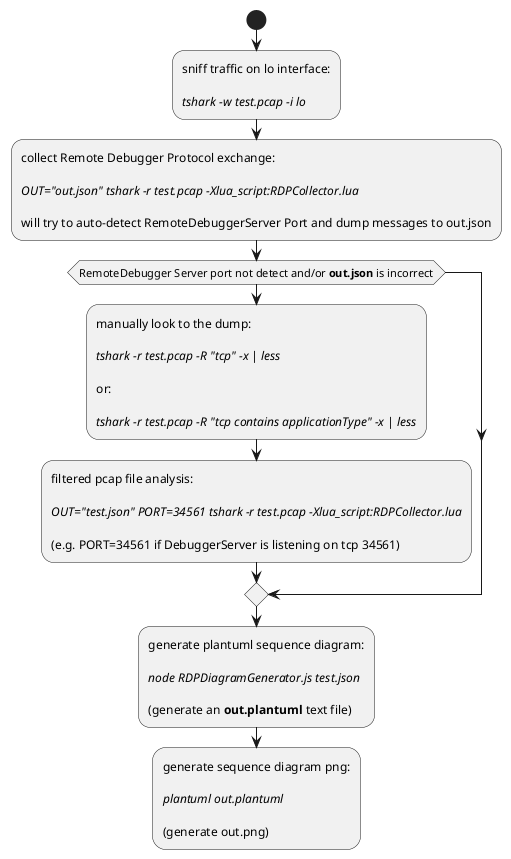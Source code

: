 @startuml

start

:sniff traffic on lo interface:

<i>tshark -w test.pcap -i lo</i>;

:collect Remote Debugger Protocol exchange:

<i>OUT="out.json" tshark -r test.pcap -Xlua_script:RDPCollector.lua</i>

will try to auto-detect RemoteDebuggerServer Port and dump messages to out.json;

if (RemoteDebugger Server port not detect and/or <b>out.json</b> is incorrect)
   :manually look to the dump:

   <i>tshark -r test.pcap -R "tcp" -x | less</i>

   or:

   <i>tshark -r test.pcap -R "tcp contains applicationType" -x | less</i>;

   :filtered pcap file analysis:

   <i>OUT="test.json" PORT=34561 tshark -r test.pcap -Xlua_script:RDPCollector.lua</i>

   (e.g. PORT=34561 if DebuggerServer is listening on tcp 34561);
endif

:generate plantuml sequence diagram:

<i>node RDPDiagramGenerator.js test.json</i>

(generate an <b>out.plantuml</b> text file);

:generate sequence diagram png:

<i>plantuml out.plantuml</i>

(generate out.png);

@enduml
